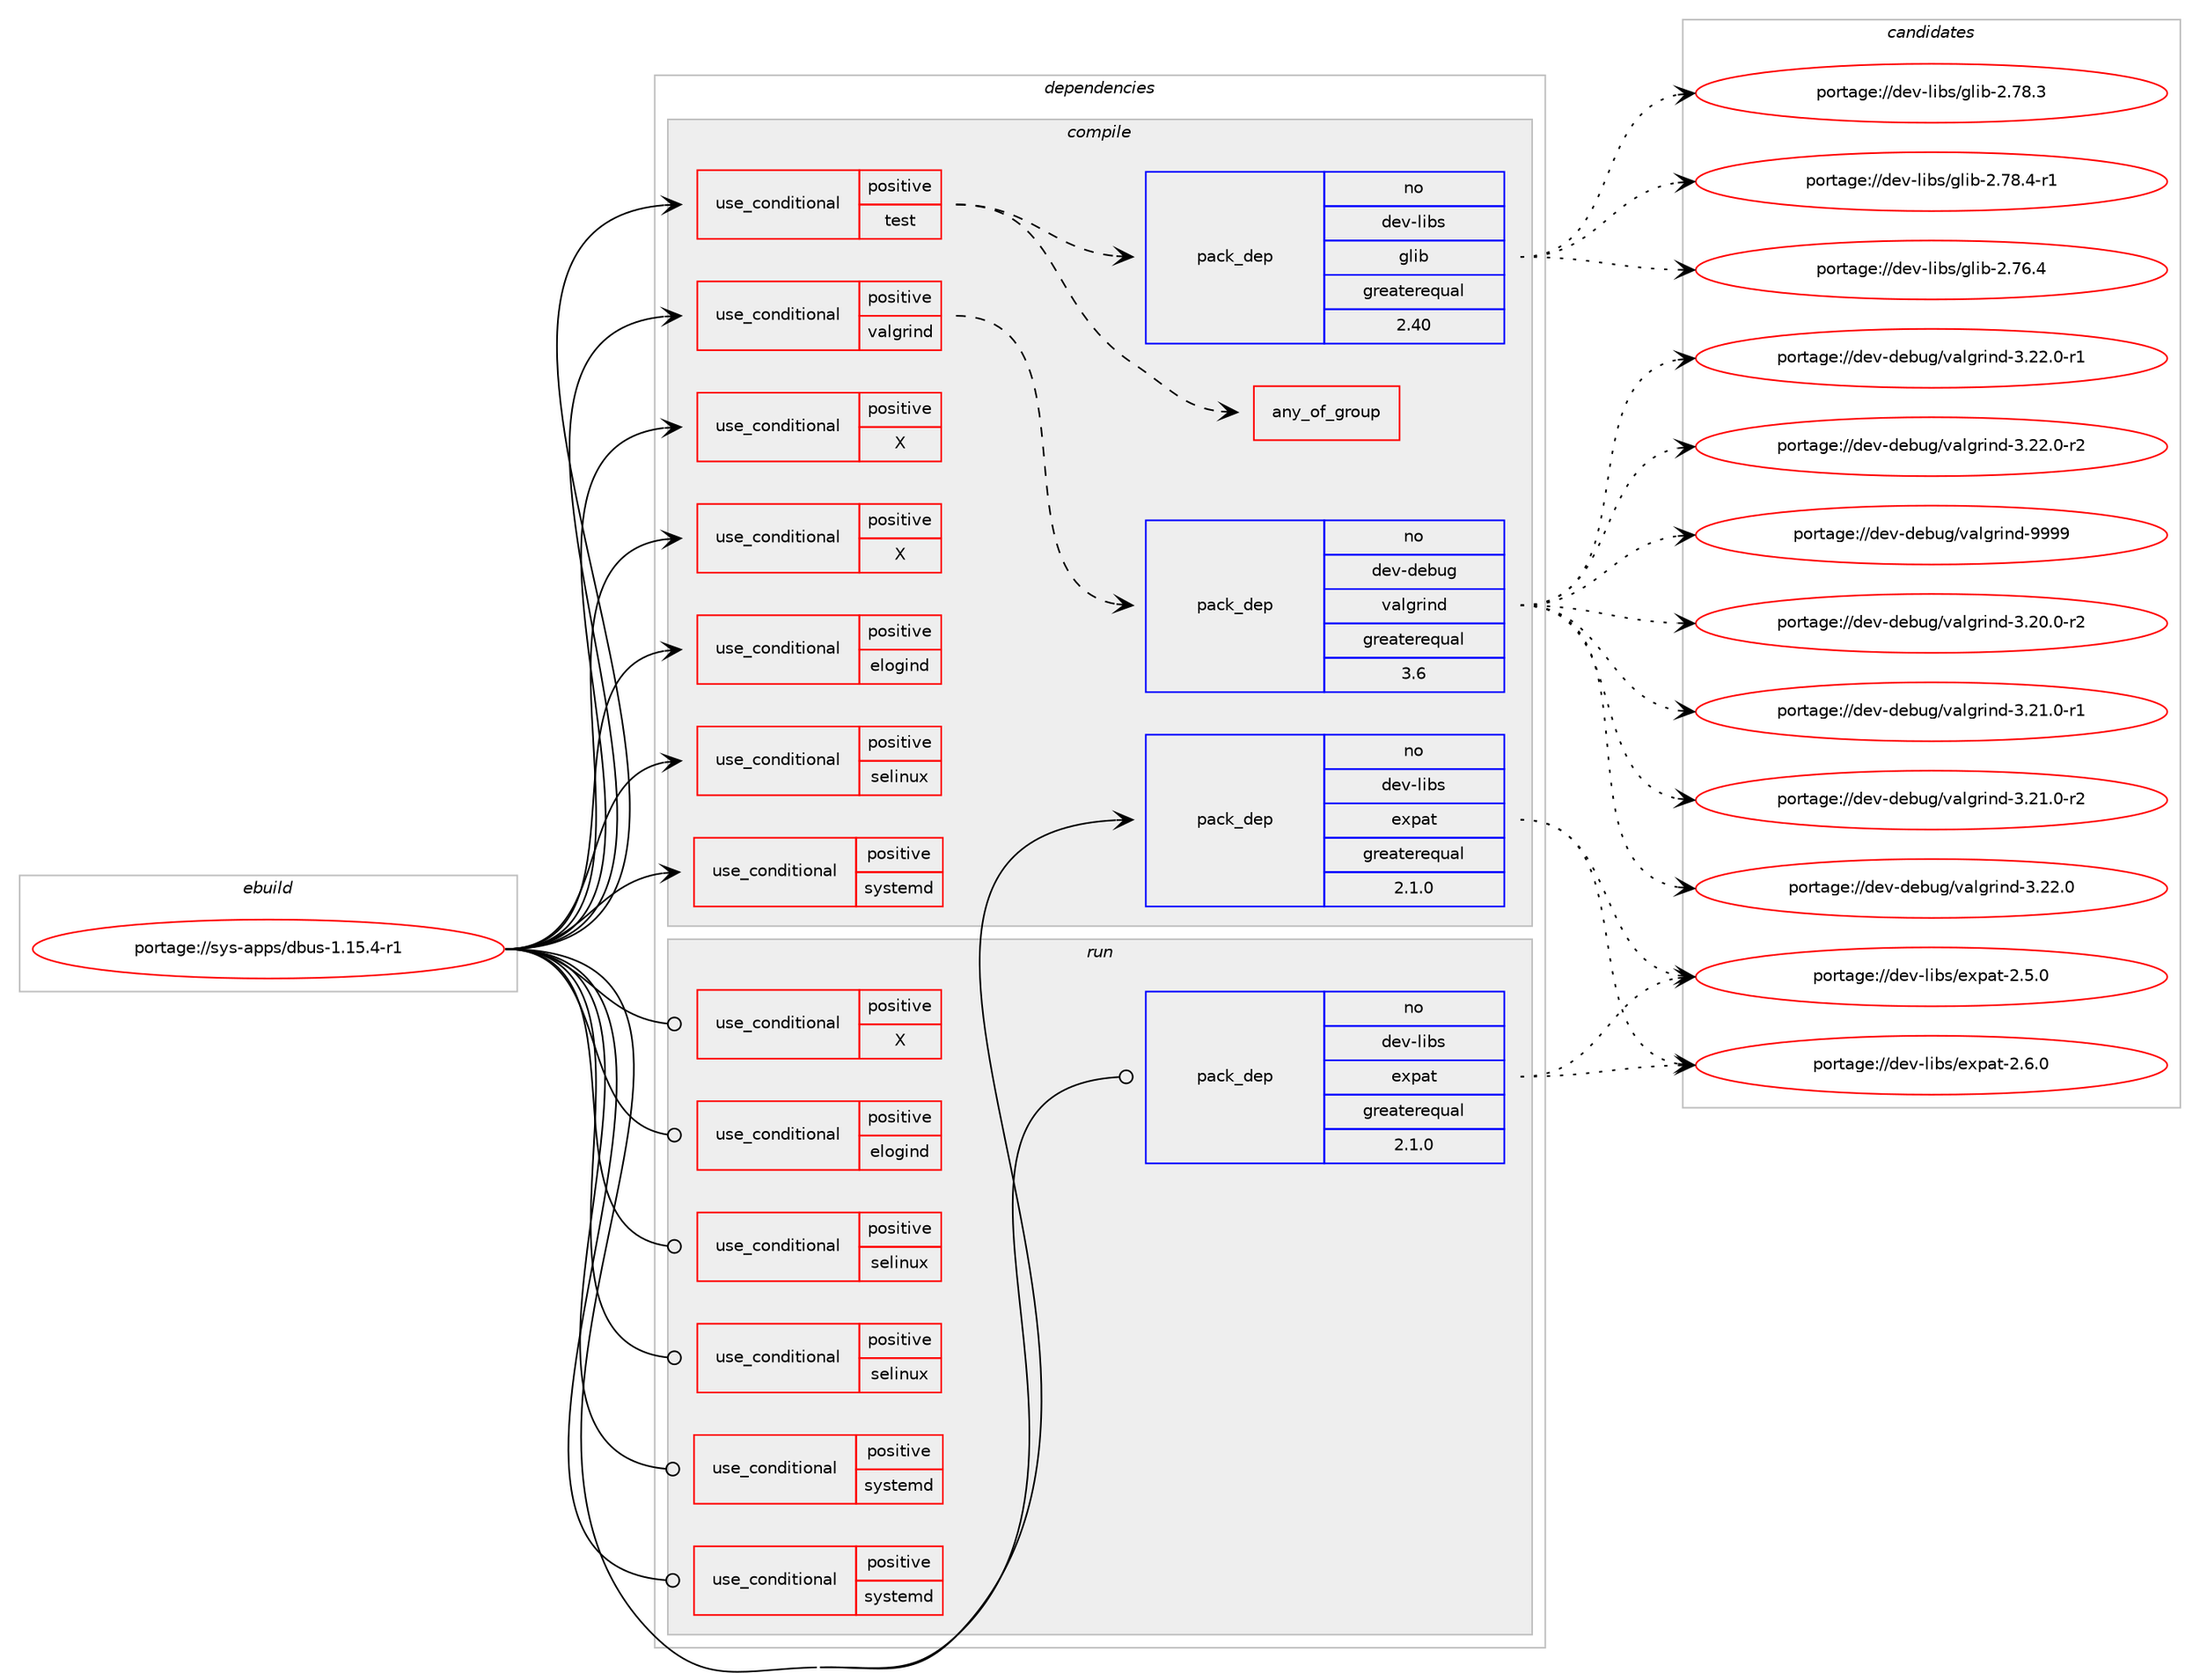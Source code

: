 digraph prolog {

# *************
# Graph options
# *************

newrank=true;
concentrate=true;
compound=true;
graph [rankdir=LR,fontname=Helvetica,fontsize=10,ranksep=1.5];#, ranksep=2.5, nodesep=0.2];
edge  [arrowhead=vee];
node  [fontname=Helvetica,fontsize=10];

# **********
# The ebuild
# **********

subgraph cluster_leftcol {
color=gray;
rank=same;
label=<<i>ebuild</i>>;
id [label="portage://sys-apps/dbus-1.15.4-r1", color=red, width=4, href="../sys-apps/dbus-1.15.4-r1.svg"];
}

# ****************
# The dependencies
# ****************

subgraph cluster_midcol {
color=gray;
label=<<i>dependencies</i>>;
subgraph cluster_compile {
fillcolor="#eeeeee";
style=filled;
label=<<i>compile</i>>;
subgraph cond12011 {
dependency17581 [label=<<TABLE BORDER="0" CELLBORDER="1" CELLSPACING="0" CELLPADDING="4"><TR><TD ROWSPAN="3" CELLPADDING="10">use_conditional</TD></TR><TR><TD>positive</TD></TR><TR><TD>X</TD></TR></TABLE>>, shape=none, color=red];
# *** BEGIN UNKNOWN DEPENDENCY TYPE (TODO) ***
# dependency17581 -> package_dependency(portage://sys-apps/dbus-1.15.4-r1,install,no,x11-base,xorg-proto,none,[,,],[],[])
# *** END UNKNOWN DEPENDENCY TYPE (TODO) ***

}
id:e -> dependency17581:w [weight=20,style="solid",arrowhead="vee"];
subgraph cond12012 {
dependency17582 [label=<<TABLE BORDER="0" CELLBORDER="1" CELLSPACING="0" CELLPADDING="4"><TR><TD ROWSPAN="3" CELLPADDING="10">use_conditional</TD></TR><TR><TD>positive</TD></TR><TR><TD>X</TD></TR></TABLE>>, shape=none, color=red];
# *** BEGIN UNKNOWN DEPENDENCY TYPE (TODO) ***
# dependency17582 -> package_dependency(portage://sys-apps/dbus-1.15.4-r1,install,no,x11-libs,libX11,none,[,,],[],[])
# *** END UNKNOWN DEPENDENCY TYPE (TODO) ***

# *** BEGIN UNKNOWN DEPENDENCY TYPE (TODO) ***
# dependency17582 -> package_dependency(portage://sys-apps/dbus-1.15.4-r1,install,no,x11-libs,libXt,none,[,,],[],[])
# *** END UNKNOWN DEPENDENCY TYPE (TODO) ***

}
id:e -> dependency17582:w [weight=20,style="solid",arrowhead="vee"];
subgraph cond12013 {
dependency17583 [label=<<TABLE BORDER="0" CELLBORDER="1" CELLSPACING="0" CELLPADDING="4"><TR><TD ROWSPAN="3" CELLPADDING="10">use_conditional</TD></TR><TR><TD>positive</TD></TR><TR><TD>elogind</TD></TR></TABLE>>, shape=none, color=red];
# *** BEGIN UNKNOWN DEPENDENCY TYPE (TODO) ***
# dependency17583 -> package_dependency(portage://sys-apps/dbus-1.15.4-r1,install,no,sys-auth,elogind,none,[,,],[],[])
# *** END UNKNOWN DEPENDENCY TYPE (TODO) ***

}
id:e -> dependency17583:w [weight=20,style="solid",arrowhead="vee"];
subgraph cond12014 {
dependency17584 [label=<<TABLE BORDER="0" CELLBORDER="1" CELLSPACING="0" CELLPADDING="4"><TR><TD ROWSPAN="3" CELLPADDING="10">use_conditional</TD></TR><TR><TD>positive</TD></TR><TR><TD>selinux</TD></TR></TABLE>>, shape=none, color=red];
# *** BEGIN UNKNOWN DEPENDENCY TYPE (TODO) ***
# dependency17584 -> package_dependency(portage://sys-apps/dbus-1.15.4-r1,install,no,sys-process,audit,none,[,,],[],[])
# *** END UNKNOWN DEPENDENCY TYPE (TODO) ***

# *** BEGIN UNKNOWN DEPENDENCY TYPE (TODO) ***
# dependency17584 -> package_dependency(portage://sys-apps/dbus-1.15.4-r1,install,no,sys-libs,libselinux,none,[,,],[],[])
# *** END UNKNOWN DEPENDENCY TYPE (TODO) ***

}
id:e -> dependency17584:w [weight=20,style="solid",arrowhead="vee"];
subgraph cond12015 {
dependency17585 [label=<<TABLE BORDER="0" CELLBORDER="1" CELLSPACING="0" CELLPADDING="4"><TR><TD ROWSPAN="3" CELLPADDING="10">use_conditional</TD></TR><TR><TD>positive</TD></TR><TR><TD>systemd</TD></TR></TABLE>>, shape=none, color=red];
# *** BEGIN UNKNOWN DEPENDENCY TYPE (TODO) ***
# dependency17585 -> package_dependency(portage://sys-apps/dbus-1.15.4-r1,install,no,sys-apps,systemd,none,[,,],[slot(0),equal],[])
# *** END UNKNOWN DEPENDENCY TYPE (TODO) ***

}
id:e -> dependency17585:w [weight=20,style="solid",arrowhead="vee"];
subgraph cond12016 {
dependency17586 [label=<<TABLE BORDER="0" CELLBORDER="1" CELLSPACING="0" CELLPADDING="4"><TR><TD ROWSPAN="3" CELLPADDING="10">use_conditional</TD></TR><TR><TD>positive</TD></TR><TR><TD>test</TD></TR></TABLE>>, shape=none, color=red];
subgraph any172 {
dependency17587 [label=<<TABLE BORDER="0" CELLBORDER="1" CELLSPACING="0" CELLPADDING="4"><TR><TD CELLPADDING="10">any_of_group</TD></TR></TABLE>>, shape=none, color=red];# *** BEGIN UNKNOWN DEPENDENCY TYPE (TODO) ***
# dependency17587 -> package_dependency(portage://sys-apps/dbus-1.15.4-r1,install,no,dev-lang,python,none,[,,],[slot(3.12)],[])
# *** END UNKNOWN DEPENDENCY TYPE (TODO) ***

# *** BEGIN UNKNOWN DEPENDENCY TYPE (TODO) ***
# dependency17587 -> package_dependency(portage://sys-apps/dbus-1.15.4-r1,install,no,dev-lang,python,none,[,,],[slot(3.11)],[])
# *** END UNKNOWN DEPENDENCY TYPE (TODO) ***

# *** BEGIN UNKNOWN DEPENDENCY TYPE (TODO) ***
# dependency17587 -> package_dependency(portage://sys-apps/dbus-1.15.4-r1,install,no,dev-lang,python,none,[,,],[slot(3.10)],[])
# *** END UNKNOWN DEPENDENCY TYPE (TODO) ***

}
dependency17586:e -> dependency17587:w [weight=20,style="dashed",arrowhead="vee"];
subgraph pack5397 {
dependency17588 [label=<<TABLE BORDER="0" CELLBORDER="1" CELLSPACING="0" CELLPADDING="4" WIDTH="220"><TR><TD ROWSPAN="6" CELLPADDING="30">pack_dep</TD></TR><TR><TD WIDTH="110">no</TD></TR><TR><TD>dev-libs</TD></TR><TR><TD>glib</TD></TR><TR><TD>greaterequal</TD></TR><TR><TD>2.40</TD></TR></TABLE>>, shape=none, color=blue];
}
dependency17586:e -> dependency17588:w [weight=20,style="dashed",arrowhead="vee"];
}
id:e -> dependency17586:w [weight=20,style="solid",arrowhead="vee"];
subgraph cond12017 {
dependency17589 [label=<<TABLE BORDER="0" CELLBORDER="1" CELLSPACING="0" CELLPADDING="4"><TR><TD ROWSPAN="3" CELLPADDING="10">use_conditional</TD></TR><TR><TD>positive</TD></TR><TR><TD>valgrind</TD></TR></TABLE>>, shape=none, color=red];
subgraph pack5398 {
dependency17590 [label=<<TABLE BORDER="0" CELLBORDER="1" CELLSPACING="0" CELLPADDING="4" WIDTH="220"><TR><TD ROWSPAN="6" CELLPADDING="30">pack_dep</TD></TR><TR><TD WIDTH="110">no</TD></TR><TR><TD>dev-debug</TD></TR><TR><TD>valgrind</TD></TR><TR><TD>greaterequal</TD></TR><TR><TD>3.6</TD></TR></TABLE>>, shape=none, color=blue];
}
dependency17589:e -> dependency17590:w [weight=20,style="dashed",arrowhead="vee"];
}
id:e -> dependency17589:w [weight=20,style="solid",arrowhead="vee"];
subgraph pack5399 {
dependency17591 [label=<<TABLE BORDER="0" CELLBORDER="1" CELLSPACING="0" CELLPADDING="4" WIDTH="220"><TR><TD ROWSPAN="6" CELLPADDING="30">pack_dep</TD></TR><TR><TD WIDTH="110">no</TD></TR><TR><TD>dev-libs</TD></TR><TR><TD>expat</TD></TR><TR><TD>greaterequal</TD></TR><TR><TD>2.1.0</TD></TR></TABLE>>, shape=none, color=blue];
}
id:e -> dependency17591:w [weight=20,style="solid",arrowhead="vee"];
# *** BEGIN UNKNOWN DEPENDENCY TYPE (TODO) ***
# id -> package_dependency(portage://sys-apps/dbus-1.15.4-r1,install,no,dev-libs,expat,none,[,,],[],[])
# *** END UNKNOWN DEPENDENCY TYPE (TODO) ***

}
subgraph cluster_compileandrun {
fillcolor="#eeeeee";
style=filled;
label=<<i>compile and run</i>>;
}
subgraph cluster_run {
fillcolor="#eeeeee";
style=filled;
label=<<i>run</i>>;
subgraph cond12018 {
dependency17592 [label=<<TABLE BORDER="0" CELLBORDER="1" CELLSPACING="0" CELLPADDING="4"><TR><TD ROWSPAN="3" CELLPADDING="10">use_conditional</TD></TR><TR><TD>positive</TD></TR><TR><TD>X</TD></TR></TABLE>>, shape=none, color=red];
# *** BEGIN UNKNOWN DEPENDENCY TYPE (TODO) ***
# dependency17592 -> package_dependency(portage://sys-apps/dbus-1.15.4-r1,run,no,x11-libs,libX11,none,[,,],[],[])
# *** END UNKNOWN DEPENDENCY TYPE (TODO) ***

# *** BEGIN UNKNOWN DEPENDENCY TYPE (TODO) ***
# dependency17592 -> package_dependency(portage://sys-apps/dbus-1.15.4-r1,run,no,x11-libs,libXt,none,[,,],[],[])
# *** END UNKNOWN DEPENDENCY TYPE (TODO) ***

}
id:e -> dependency17592:w [weight=20,style="solid",arrowhead="odot"];
subgraph cond12019 {
dependency17593 [label=<<TABLE BORDER="0" CELLBORDER="1" CELLSPACING="0" CELLPADDING="4"><TR><TD ROWSPAN="3" CELLPADDING="10">use_conditional</TD></TR><TR><TD>positive</TD></TR><TR><TD>elogind</TD></TR></TABLE>>, shape=none, color=red];
# *** BEGIN UNKNOWN DEPENDENCY TYPE (TODO) ***
# dependency17593 -> package_dependency(portage://sys-apps/dbus-1.15.4-r1,run,no,sys-auth,elogind,none,[,,],[],[])
# *** END UNKNOWN DEPENDENCY TYPE (TODO) ***

}
id:e -> dependency17593:w [weight=20,style="solid",arrowhead="odot"];
subgraph cond12020 {
dependency17594 [label=<<TABLE BORDER="0" CELLBORDER="1" CELLSPACING="0" CELLPADDING="4"><TR><TD ROWSPAN="3" CELLPADDING="10">use_conditional</TD></TR><TR><TD>positive</TD></TR><TR><TD>selinux</TD></TR></TABLE>>, shape=none, color=red];
# *** BEGIN UNKNOWN DEPENDENCY TYPE (TODO) ***
# dependency17594 -> package_dependency(portage://sys-apps/dbus-1.15.4-r1,run,no,sec-policy,selinux-dbus,none,[,,],[],[])
# *** END UNKNOWN DEPENDENCY TYPE (TODO) ***

}
id:e -> dependency17594:w [weight=20,style="solid",arrowhead="odot"];
subgraph cond12021 {
dependency17595 [label=<<TABLE BORDER="0" CELLBORDER="1" CELLSPACING="0" CELLPADDING="4"><TR><TD ROWSPAN="3" CELLPADDING="10">use_conditional</TD></TR><TR><TD>positive</TD></TR><TR><TD>selinux</TD></TR></TABLE>>, shape=none, color=red];
# *** BEGIN UNKNOWN DEPENDENCY TYPE (TODO) ***
# dependency17595 -> package_dependency(portage://sys-apps/dbus-1.15.4-r1,run,no,sys-process,audit,none,[,,],[],[])
# *** END UNKNOWN DEPENDENCY TYPE (TODO) ***

# *** BEGIN UNKNOWN DEPENDENCY TYPE (TODO) ***
# dependency17595 -> package_dependency(portage://sys-apps/dbus-1.15.4-r1,run,no,sys-libs,libselinux,none,[,,],[],[])
# *** END UNKNOWN DEPENDENCY TYPE (TODO) ***

}
id:e -> dependency17595:w [weight=20,style="solid",arrowhead="odot"];
subgraph cond12022 {
dependency17596 [label=<<TABLE BORDER="0" CELLBORDER="1" CELLSPACING="0" CELLPADDING="4"><TR><TD ROWSPAN="3" CELLPADDING="10">use_conditional</TD></TR><TR><TD>positive</TD></TR><TR><TD>systemd</TD></TR></TABLE>>, shape=none, color=red];
# *** BEGIN UNKNOWN DEPENDENCY TYPE (TODO) ***
# dependency17596 -> package_dependency(portage://sys-apps/dbus-1.15.4-r1,run,no,sys-apps,systemd,none,[,,],[slot(0),equal],[])
# *** END UNKNOWN DEPENDENCY TYPE (TODO) ***

}
id:e -> dependency17596:w [weight=20,style="solid",arrowhead="odot"];
subgraph cond12023 {
dependency17597 [label=<<TABLE BORDER="0" CELLBORDER="1" CELLSPACING="0" CELLPADDING="4"><TR><TD ROWSPAN="3" CELLPADDING="10">use_conditional</TD></TR><TR><TD>positive</TD></TR><TR><TD>systemd</TD></TR></TABLE>>, shape=none, color=red];
# *** BEGIN UNKNOWN DEPENDENCY TYPE (TODO) ***
# dependency17597 -> package_dependency(portage://sys-apps/dbus-1.15.4-r1,run,no,virtual,tmpfiles,none,[,,],[],[])
# *** END UNKNOWN DEPENDENCY TYPE (TODO) ***

}
id:e -> dependency17597:w [weight=20,style="solid",arrowhead="odot"];
# *** BEGIN UNKNOWN DEPENDENCY TYPE (TODO) ***
# id -> package_dependency(portage://sys-apps/dbus-1.15.4-r1,run,no,acct-user,messagebus,none,[,,],[],[])
# *** END UNKNOWN DEPENDENCY TYPE (TODO) ***

subgraph pack5400 {
dependency17598 [label=<<TABLE BORDER="0" CELLBORDER="1" CELLSPACING="0" CELLPADDING="4" WIDTH="220"><TR><TD ROWSPAN="6" CELLPADDING="30">pack_dep</TD></TR><TR><TD WIDTH="110">no</TD></TR><TR><TD>dev-libs</TD></TR><TR><TD>expat</TD></TR><TR><TD>greaterequal</TD></TR><TR><TD>2.1.0</TD></TR></TABLE>>, shape=none, color=blue];
}
id:e -> dependency17598:w [weight=20,style="solid",arrowhead="odot"];
}
}

# **************
# The candidates
# **************

subgraph cluster_choices {
rank=same;
color=gray;
label=<<i>candidates</i>>;

subgraph choice5397 {
color=black;
nodesep=1;
choice1001011184510810598115471031081059845504655544652 [label="portage://dev-libs/glib-2.76.4", color=red, width=4,href="../dev-libs/glib-2.76.4.svg"];
choice1001011184510810598115471031081059845504655564651 [label="portage://dev-libs/glib-2.78.3", color=red, width=4,href="../dev-libs/glib-2.78.3.svg"];
choice10010111845108105981154710310810598455046555646524511449 [label="portage://dev-libs/glib-2.78.4-r1", color=red, width=4,href="../dev-libs/glib-2.78.4-r1.svg"];
dependency17588:e -> choice1001011184510810598115471031081059845504655544652:w [style=dotted,weight="100"];
dependency17588:e -> choice1001011184510810598115471031081059845504655564651:w [style=dotted,weight="100"];
dependency17588:e -> choice10010111845108105981154710310810598455046555646524511449:w [style=dotted,weight="100"];
}
subgraph choice5398 {
color=black;
nodesep=1;
choice10010111845100101981171034711897108103114105110100455146504846484511450 [label="portage://dev-debug/valgrind-3.20.0-r2", color=red, width=4,href="../dev-debug/valgrind-3.20.0-r2.svg"];
choice10010111845100101981171034711897108103114105110100455146504946484511449 [label="portage://dev-debug/valgrind-3.21.0-r1", color=red, width=4,href="../dev-debug/valgrind-3.21.0-r1.svg"];
choice10010111845100101981171034711897108103114105110100455146504946484511450 [label="portage://dev-debug/valgrind-3.21.0-r2", color=red, width=4,href="../dev-debug/valgrind-3.21.0-r2.svg"];
choice1001011184510010198117103471189710810311410511010045514650504648 [label="portage://dev-debug/valgrind-3.22.0", color=red, width=4,href="../dev-debug/valgrind-3.22.0.svg"];
choice10010111845100101981171034711897108103114105110100455146505046484511449 [label="portage://dev-debug/valgrind-3.22.0-r1", color=red, width=4,href="../dev-debug/valgrind-3.22.0-r1.svg"];
choice10010111845100101981171034711897108103114105110100455146505046484511450 [label="portage://dev-debug/valgrind-3.22.0-r2", color=red, width=4,href="../dev-debug/valgrind-3.22.0-r2.svg"];
choice100101118451001019811710347118971081031141051101004557575757 [label="portage://dev-debug/valgrind-9999", color=red, width=4,href="../dev-debug/valgrind-9999.svg"];
dependency17590:e -> choice10010111845100101981171034711897108103114105110100455146504846484511450:w [style=dotted,weight="100"];
dependency17590:e -> choice10010111845100101981171034711897108103114105110100455146504946484511449:w [style=dotted,weight="100"];
dependency17590:e -> choice10010111845100101981171034711897108103114105110100455146504946484511450:w [style=dotted,weight="100"];
dependency17590:e -> choice1001011184510010198117103471189710810311410511010045514650504648:w [style=dotted,weight="100"];
dependency17590:e -> choice10010111845100101981171034711897108103114105110100455146505046484511449:w [style=dotted,weight="100"];
dependency17590:e -> choice10010111845100101981171034711897108103114105110100455146505046484511450:w [style=dotted,weight="100"];
dependency17590:e -> choice100101118451001019811710347118971081031141051101004557575757:w [style=dotted,weight="100"];
}
subgraph choice5399 {
color=black;
nodesep=1;
choice10010111845108105981154710112011297116455046534648 [label="portage://dev-libs/expat-2.5.0", color=red, width=4,href="../dev-libs/expat-2.5.0.svg"];
choice10010111845108105981154710112011297116455046544648 [label="portage://dev-libs/expat-2.6.0", color=red, width=4,href="../dev-libs/expat-2.6.0.svg"];
dependency17591:e -> choice10010111845108105981154710112011297116455046534648:w [style=dotted,weight="100"];
dependency17591:e -> choice10010111845108105981154710112011297116455046544648:w [style=dotted,weight="100"];
}
subgraph choice5400 {
color=black;
nodesep=1;
choice10010111845108105981154710112011297116455046534648 [label="portage://dev-libs/expat-2.5.0", color=red, width=4,href="../dev-libs/expat-2.5.0.svg"];
choice10010111845108105981154710112011297116455046544648 [label="portage://dev-libs/expat-2.6.0", color=red, width=4,href="../dev-libs/expat-2.6.0.svg"];
dependency17598:e -> choice10010111845108105981154710112011297116455046534648:w [style=dotted,weight="100"];
dependency17598:e -> choice10010111845108105981154710112011297116455046544648:w [style=dotted,weight="100"];
}
}

}
